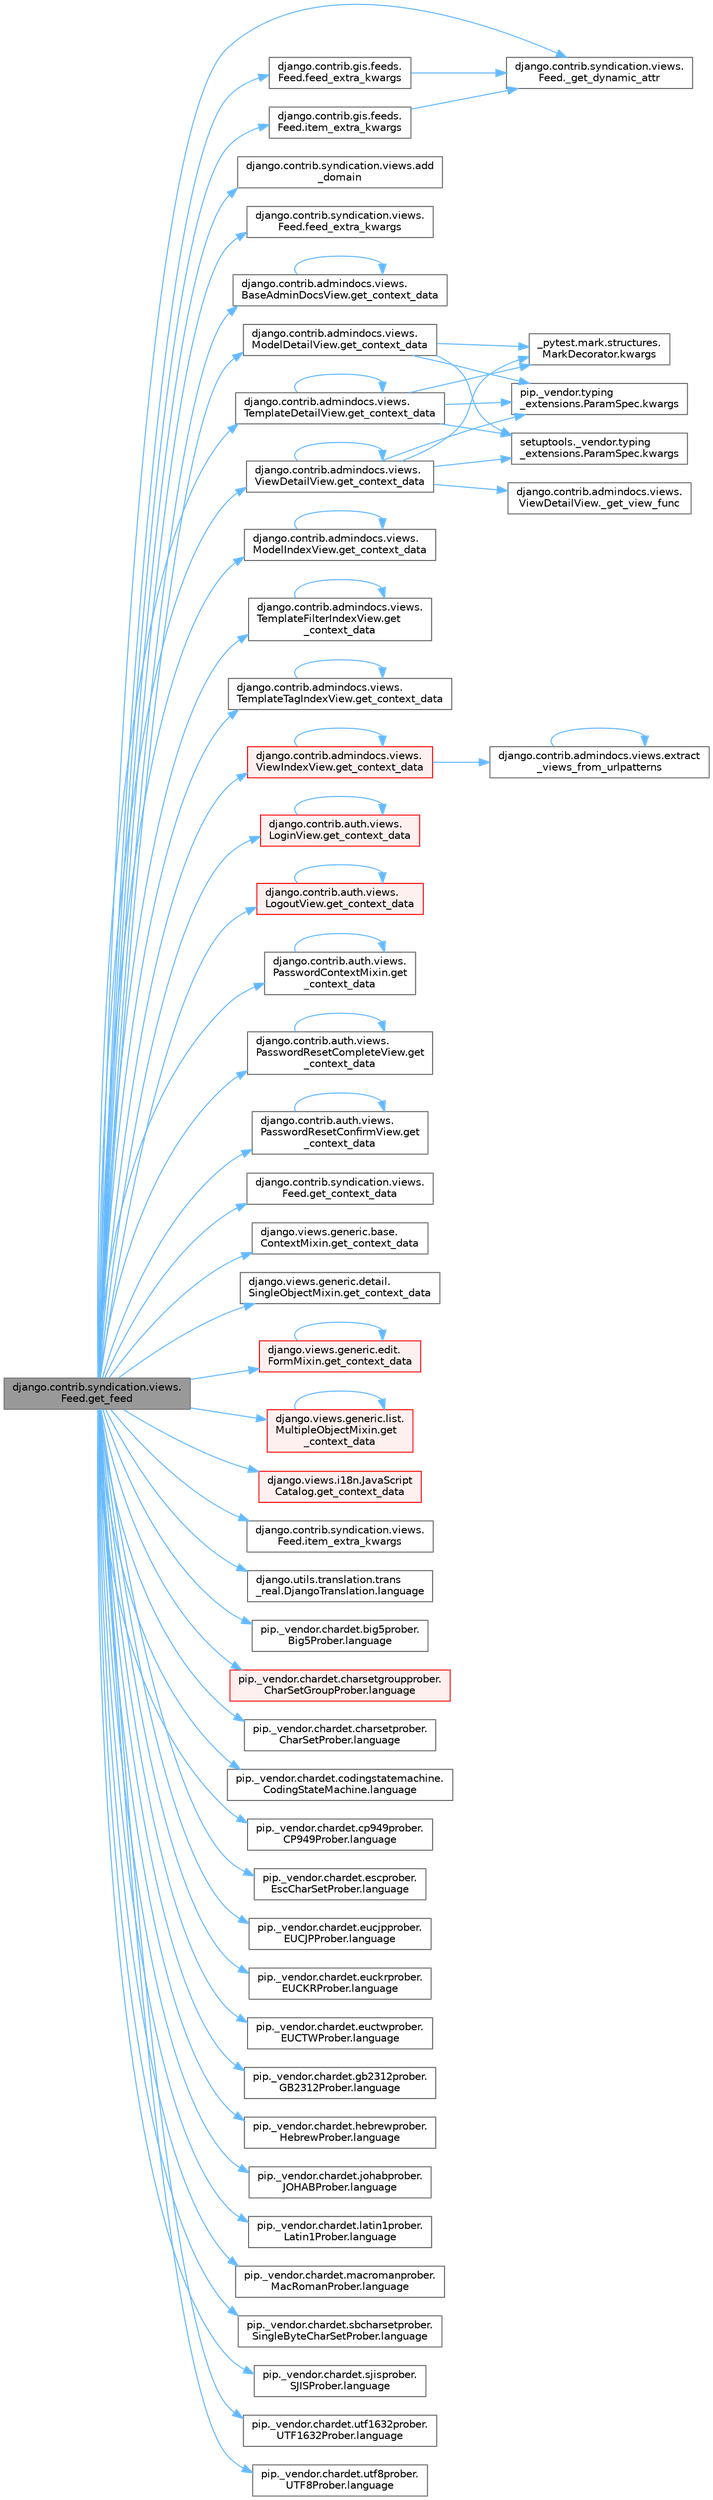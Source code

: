 digraph "django.contrib.syndication.views.Feed.get_feed"
{
 // LATEX_PDF_SIZE
  bgcolor="transparent";
  edge [fontname=Helvetica,fontsize=10,labelfontname=Helvetica,labelfontsize=10];
  node [fontname=Helvetica,fontsize=10,shape=box,height=0.2,width=0.4];
  rankdir="LR";
  Node1 [id="Node000001",label="django.contrib.syndication.views.\lFeed.get_feed",height=0.2,width=0.4,color="gray40", fillcolor="grey60", style="filled", fontcolor="black",tooltip=" "];
  Node1 -> Node2 [id="edge1_Node000001_Node000002",color="steelblue1",style="solid",tooltip=" "];
  Node2 [id="Node000002",label="django.contrib.syndication.views.\lFeed._get_dynamic_attr",height=0.2,width=0.4,color="grey40", fillcolor="white", style="filled",URL="$classdjango_1_1contrib_1_1syndication_1_1views_1_1_feed.html#a0567b104437c1501730818fd1728d95f",tooltip=" "];
  Node1 -> Node3 [id="edge2_Node000001_Node000003",color="steelblue1",style="solid",tooltip=" "];
  Node3 [id="Node000003",label="django.contrib.syndication.views.add\l_domain",height=0.2,width=0.4,color="grey40", fillcolor="white", style="filled",URL="$namespacedjango_1_1contrib_1_1syndication_1_1views.html#a6f07e365419b09da5b4c500b68591dac",tooltip=" "];
  Node1 -> Node4 [id="edge3_Node000001_Node000004",color="steelblue1",style="solid",tooltip=" "];
  Node4 [id="Node000004",label="django.contrib.gis.feeds.\lFeed.feed_extra_kwargs",height=0.2,width=0.4,color="grey40", fillcolor="white", style="filled",URL="$classdjango_1_1contrib_1_1gis_1_1feeds_1_1_feed.html#a7b741e2f863a676a8871ffa11f6d2d27",tooltip=" "];
  Node4 -> Node2 [id="edge4_Node000004_Node000002",color="steelblue1",style="solid",tooltip=" "];
  Node1 -> Node5 [id="edge5_Node000001_Node000005",color="steelblue1",style="solid",tooltip=" "];
  Node5 [id="Node000005",label="django.contrib.syndication.views.\lFeed.feed_extra_kwargs",height=0.2,width=0.4,color="grey40", fillcolor="white", style="filled",URL="$classdjango_1_1contrib_1_1syndication_1_1views_1_1_feed.html#a52172e19414f5fa0634768b1e51b4c10",tooltip=" "];
  Node1 -> Node6 [id="edge6_Node000001_Node000006",color="steelblue1",style="solid",tooltip=" "];
  Node6 [id="Node000006",label="django.contrib.admindocs.views.\lBaseAdminDocsView.get_context_data",height=0.2,width=0.4,color="grey40", fillcolor="white", style="filled",URL="$classdjango_1_1contrib_1_1admindocs_1_1views_1_1_base_admin_docs_view.html#ad1977df8246ae09f80c673f91a5eb3e0",tooltip=" "];
  Node6 -> Node6 [id="edge7_Node000006_Node000006",color="steelblue1",style="solid",tooltip=" "];
  Node1 -> Node7 [id="edge8_Node000001_Node000007",color="steelblue1",style="solid",tooltip=" "];
  Node7 [id="Node000007",label="django.contrib.admindocs.views.\lModelDetailView.get_context_data",height=0.2,width=0.4,color="grey40", fillcolor="white", style="filled",URL="$classdjango_1_1contrib_1_1admindocs_1_1views_1_1_model_detail_view.html#ab47f56f92052e9dccd08cad21d204acf",tooltip=" "];
  Node7 -> Node8 [id="edge9_Node000007_Node000008",color="steelblue1",style="solid",tooltip=" "];
  Node8 [id="Node000008",label="_pytest.mark.structures.\lMarkDecorator.kwargs",height=0.2,width=0.4,color="grey40", fillcolor="white", style="filled",URL="$class__pytest_1_1mark_1_1structures_1_1_mark_decorator.html#a07868e83e39f7b31121b611e3627a77c",tooltip=" "];
  Node7 -> Node9 [id="edge10_Node000007_Node000009",color="steelblue1",style="solid",tooltip=" "];
  Node9 [id="Node000009",label="pip._vendor.typing\l_extensions.ParamSpec.kwargs",height=0.2,width=0.4,color="grey40", fillcolor="white", style="filled",URL="$classpip_1_1__vendor_1_1typing__extensions_1_1_param_spec.html#a7533d6714916929b5b3c9ba8f94f1f90",tooltip=" "];
  Node7 -> Node10 [id="edge11_Node000007_Node000010",color="steelblue1",style="solid",tooltip=" "];
  Node10 [id="Node000010",label="setuptools._vendor.typing\l_extensions.ParamSpec.kwargs",height=0.2,width=0.4,color="grey40", fillcolor="white", style="filled",URL="$classsetuptools_1_1__vendor_1_1typing__extensions_1_1_param_spec.html#a3ffadc8575bdbfca5ad02298256b6213",tooltip=" "];
  Node1 -> Node11 [id="edge12_Node000001_Node000011",color="steelblue1",style="solid",tooltip=" "];
  Node11 [id="Node000011",label="django.contrib.admindocs.views.\lModelIndexView.get_context_data",height=0.2,width=0.4,color="grey40", fillcolor="white", style="filled",URL="$classdjango_1_1contrib_1_1admindocs_1_1views_1_1_model_index_view.html#a2cafc5066d3889b5da54d4385716088d",tooltip=" "];
  Node11 -> Node11 [id="edge13_Node000011_Node000011",color="steelblue1",style="solid",tooltip=" "];
  Node1 -> Node12 [id="edge14_Node000001_Node000012",color="steelblue1",style="solid",tooltip=" "];
  Node12 [id="Node000012",label="django.contrib.admindocs.views.\lTemplateDetailView.get_context_data",height=0.2,width=0.4,color="grey40", fillcolor="white", style="filled",URL="$classdjango_1_1contrib_1_1admindocs_1_1views_1_1_template_detail_view.html#acf9a801a852b0a8390e8e5c2961fad75",tooltip=" "];
  Node12 -> Node12 [id="edge15_Node000012_Node000012",color="steelblue1",style="solid",tooltip=" "];
  Node12 -> Node8 [id="edge16_Node000012_Node000008",color="steelblue1",style="solid",tooltip=" "];
  Node12 -> Node9 [id="edge17_Node000012_Node000009",color="steelblue1",style="solid",tooltip=" "];
  Node12 -> Node10 [id="edge18_Node000012_Node000010",color="steelblue1",style="solid",tooltip=" "];
  Node1 -> Node13 [id="edge19_Node000001_Node000013",color="steelblue1",style="solid",tooltip=" "];
  Node13 [id="Node000013",label="django.contrib.admindocs.views.\lTemplateFilterIndexView.get\l_context_data",height=0.2,width=0.4,color="grey40", fillcolor="white", style="filled",URL="$classdjango_1_1contrib_1_1admindocs_1_1views_1_1_template_filter_index_view.html#abebb2f0d54cb96b176adaf845ebe92dd",tooltip=" "];
  Node13 -> Node13 [id="edge20_Node000013_Node000013",color="steelblue1",style="solid",tooltip=" "];
  Node1 -> Node14 [id="edge21_Node000001_Node000014",color="steelblue1",style="solid",tooltip=" "];
  Node14 [id="Node000014",label="django.contrib.admindocs.views.\lTemplateTagIndexView.get_context_data",height=0.2,width=0.4,color="grey40", fillcolor="white", style="filled",URL="$classdjango_1_1contrib_1_1admindocs_1_1views_1_1_template_tag_index_view.html#ab79bfaba91e0080ce211f9f01f6917c0",tooltip=" "];
  Node14 -> Node14 [id="edge22_Node000014_Node000014",color="steelblue1",style="solid",tooltip=" "];
  Node1 -> Node15 [id="edge23_Node000001_Node000015",color="steelblue1",style="solid",tooltip=" "];
  Node15 [id="Node000015",label="django.contrib.admindocs.views.\lViewDetailView.get_context_data",height=0.2,width=0.4,color="grey40", fillcolor="white", style="filled",URL="$classdjango_1_1contrib_1_1admindocs_1_1views_1_1_view_detail_view.html#a24356154e604e5de8fb0c612f12df44c",tooltip=" "];
  Node15 -> Node16 [id="edge24_Node000015_Node000016",color="steelblue1",style="solid",tooltip=" "];
  Node16 [id="Node000016",label="django.contrib.admindocs.views.\lViewDetailView._get_view_func",height=0.2,width=0.4,color="grey40", fillcolor="white", style="filled",URL="$classdjango_1_1contrib_1_1admindocs_1_1views_1_1_view_detail_view.html#a06359bba9152e25b07e841dc8393c268",tooltip=" "];
  Node15 -> Node15 [id="edge25_Node000015_Node000015",color="steelblue1",style="solid",tooltip=" "];
  Node15 -> Node8 [id="edge26_Node000015_Node000008",color="steelblue1",style="solid",tooltip=" "];
  Node15 -> Node9 [id="edge27_Node000015_Node000009",color="steelblue1",style="solid",tooltip=" "];
  Node15 -> Node10 [id="edge28_Node000015_Node000010",color="steelblue1",style="solid",tooltip=" "];
  Node1 -> Node17 [id="edge29_Node000001_Node000017",color="steelblue1",style="solid",tooltip=" "];
  Node17 [id="Node000017",label="django.contrib.admindocs.views.\lViewIndexView.get_context_data",height=0.2,width=0.4,color="red", fillcolor="#FFF0F0", style="filled",URL="$classdjango_1_1contrib_1_1admindocs_1_1views_1_1_view_index_view.html#a4b569a4ca12823c1ee6b26d5cafa2946",tooltip=" "];
  Node17 -> Node18 [id="edge30_Node000017_Node000018",color="steelblue1",style="solid",tooltip=" "];
  Node18 [id="Node000018",label="django.contrib.admindocs.views.extract\l_views_from_urlpatterns",height=0.2,width=0.4,color="grey40", fillcolor="white", style="filled",URL="$namespacedjango_1_1contrib_1_1admindocs_1_1views.html#a06b5c8cf3f7f7e66184d69fead4a8802",tooltip=" "];
  Node18 -> Node18 [id="edge31_Node000018_Node000018",color="steelblue1",style="solid",tooltip=" "];
  Node17 -> Node17 [id="edge32_Node000017_Node000017",color="steelblue1",style="solid",tooltip=" "];
  Node1 -> Node20 [id="edge33_Node000001_Node000020",color="steelblue1",style="solid",tooltip=" "];
  Node20 [id="Node000020",label="django.contrib.auth.views.\lLoginView.get_context_data",height=0.2,width=0.4,color="red", fillcolor="#FFF0F0", style="filled",URL="$classdjango_1_1contrib_1_1auth_1_1views_1_1_login_view.html#a5acd74035066c40850101f1d9643e328",tooltip=" "];
  Node20 -> Node20 [id="edge34_Node000020_Node000020",color="steelblue1",style="solid",tooltip=" "];
  Node1 -> Node1618 [id="edge35_Node000001_Node001618",color="steelblue1",style="solid",tooltip=" "];
  Node1618 [id="Node001618",label="django.contrib.auth.views.\lLogoutView.get_context_data",height=0.2,width=0.4,color="red", fillcolor="#FFF0F0", style="filled",URL="$classdjango_1_1contrib_1_1auth_1_1views_1_1_logout_view.html#afab0ac15cb452acb486a3f7b9747e43b",tooltip=" "];
  Node1618 -> Node1618 [id="edge36_Node001618_Node001618",color="steelblue1",style="solid",tooltip=" "];
  Node1 -> Node1619 [id="edge37_Node000001_Node001619",color="steelblue1",style="solid",tooltip=" "];
  Node1619 [id="Node001619",label="django.contrib.auth.views.\lPasswordContextMixin.get\l_context_data",height=0.2,width=0.4,color="grey40", fillcolor="white", style="filled",URL="$classdjango_1_1contrib_1_1auth_1_1views_1_1_password_context_mixin.html#abfa1dd6ee631ec41ba3af37934f34f8b",tooltip=" "];
  Node1619 -> Node1619 [id="edge38_Node001619_Node001619",color="steelblue1",style="solid",tooltip=" "];
  Node1 -> Node1620 [id="edge39_Node000001_Node001620",color="steelblue1",style="solid",tooltip=" "];
  Node1620 [id="Node001620",label="django.contrib.auth.views.\lPasswordResetCompleteView.get\l_context_data",height=0.2,width=0.4,color="grey40", fillcolor="white", style="filled",URL="$classdjango_1_1contrib_1_1auth_1_1views_1_1_password_reset_complete_view.html#ac9084a6483335be8ccdcb9dcf9a326be",tooltip=" "];
  Node1620 -> Node1620 [id="edge40_Node001620_Node001620",color="steelblue1",style="solid",tooltip=" "];
  Node1 -> Node1621 [id="edge41_Node000001_Node001621",color="steelblue1",style="solid",tooltip=" "];
  Node1621 [id="Node001621",label="django.contrib.auth.views.\lPasswordResetConfirmView.get\l_context_data",height=0.2,width=0.4,color="grey40", fillcolor="white", style="filled",URL="$classdjango_1_1contrib_1_1auth_1_1views_1_1_password_reset_confirm_view.html#a77ff55a7f0e6851ab586ce0646bfd930",tooltip=" "];
  Node1621 -> Node1621 [id="edge42_Node001621_Node001621",color="steelblue1",style="solid",tooltip=" "];
  Node1 -> Node1622 [id="edge43_Node000001_Node001622",color="steelblue1",style="solid",tooltip=" "];
  Node1622 [id="Node001622",label="django.contrib.syndication.views.\lFeed.get_context_data",height=0.2,width=0.4,color="grey40", fillcolor="white", style="filled",URL="$classdjango_1_1contrib_1_1syndication_1_1views_1_1_feed.html#aa7cc4ffba3c1e2770e414165e68c04d8",tooltip=" "];
  Node1 -> Node1623 [id="edge44_Node000001_Node001623",color="steelblue1",style="solid",tooltip=" "];
  Node1623 [id="Node001623",label="django.views.generic.base.\lContextMixin.get_context_data",height=0.2,width=0.4,color="grey40", fillcolor="white", style="filled",URL="$classdjango_1_1views_1_1generic_1_1base_1_1_context_mixin.html#aaa6a8d481ad2832dc061072e13f55d7c",tooltip=" "];
  Node1 -> Node1624 [id="edge45_Node000001_Node001624",color="steelblue1",style="solid",tooltip=" "];
  Node1624 [id="Node001624",label="django.views.generic.detail.\lSingleObjectMixin.get_context_data",height=0.2,width=0.4,color="grey40", fillcolor="white", style="filled",URL="$classdjango_1_1views_1_1generic_1_1detail_1_1_single_object_mixin.html#a260b2c9bd6afb81c025d873cd225df5b",tooltip=" "];
  Node1 -> Node1625 [id="edge46_Node000001_Node001625",color="steelblue1",style="solid",tooltip=" "];
  Node1625 [id="Node001625",label="django.views.generic.edit.\lFormMixin.get_context_data",height=0.2,width=0.4,color="red", fillcolor="#FFF0F0", style="filled",URL="$classdjango_1_1views_1_1generic_1_1edit_1_1_form_mixin.html#acde4b1eaeec02ebbce51ac4355653d5b",tooltip=" "];
  Node1625 -> Node1625 [id="edge47_Node001625_Node001625",color="steelblue1",style="solid",tooltip=" "];
  Node1 -> Node1671 [id="edge48_Node000001_Node001671",color="steelblue1",style="solid",tooltip=" "];
  Node1671 [id="Node001671",label="django.views.generic.list.\lMultipleObjectMixin.get\l_context_data",height=0.2,width=0.4,color="red", fillcolor="#FFF0F0", style="filled",URL="$classdjango_1_1views_1_1generic_1_1list_1_1_multiple_object_mixin.html#a10a1d27aca6a731b33b4b0bbcbdfd6f7",tooltip=" "];
  Node1671 -> Node1671 [id="edge49_Node001671_Node001671",color="steelblue1",style="solid",tooltip=" "];
  Node1 -> Node1682 [id="edge50_Node000001_Node001682",color="steelblue1",style="solid",tooltip=" "];
  Node1682 [id="Node001682",label="django.views.i18n.JavaScript\lCatalog.get_context_data",height=0.2,width=0.4,color="red", fillcolor="#FFF0F0", style="filled",URL="$classdjango_1_1views_1_1i18n_1_1_java_script_catalog.html#ac5b55c2c1f5afddde1e9485b382e2aa0",tooltip=" "];
  Node1 -> Node4530 [id="edge51_Node000001_Node004530",color="steelblue1",style="solid",tooltip=" "];
  Node4530 [id="Node004530",label="django.contrib.gis.feeds.\lFeed.item_extra_kwargs",height=0.2,width=0.4,color="grey40", fillcolor="white", style="filled",URL="$classdjango_1_1contrib_1_1gis_1_1feeds_1_1_feed.html#a26a31ff3677e99e72762c91e42becd0e",tooltip=" "];
  Node4530 -> Node2 [id="edge52_Node004530_Node000002",color="steelblue1",style="solid",tooltip=" "];
  Node1 -> Node4531 [id="edge53_Node000001_Node004531",color="steelblue1",style="solid",tooltip=" "];
  Node4531 [id="Node004531",label="django.contrib.syndication.views.\lFeed.item_extra_kwargs",height=0.2,width=0.4,color="grey40", fillcolor="white", style="filled",URL="$classdjango_1_1contrib_1_1syndication_1_1views_1_1_feed.html#a8ca05e0572e21391265bcc2d722539b3",tooltip=" "];
  Node1 -> Node3972 [id="edge54_Node000001_Node003972",color="steelblue1",style="solid",tooltip=" "];
  Node3972 [id="Node003972",label="django.utils.translation.trans\l_real.DjangoTranslation.language",height=0.2,width=0.4,color="grey40", fillcolor="white", style="filled",URL="$classdjango_1_1utils_1_1translation_1_1trans__real_1_1_django_translation.html#a9579fee11ad113fe5abee260b7de6fec",tooltip=" "];
  Node1 -> Node3973 [id="edge55_Node000001_Node003973",color="steelblue1",style="solid",tooltip=" "];
  Node3973 [id="Node003973",label="pip._vendor.chardet.big5prober.\lBig5Prober.language",height=0.2,width=0.4,color="grey40", fillcolor="white", style="filled",URL="$classpip_1_1__vendor_1_1chardet_1_1big5prober_1_1_big5_prober.html#ae12e41867c7fe4d7e1706b0769fb7fbb",tooltip=" "];
  Node1 -> Node3974 [id="edge56_Node000001_Node003974",color="steelblue1",style="solid",tooltip=" "];
  Node3974 [id="Node003974",label="pip._vendor.chardet.charsetgroupprober.\lCharSetGroupProber.language",height=0.2,width=0.4,color="red", fillcolor="#FFF0F0", style="filled",URL="$classpip_1_1__vendor_1_1chardet_1_1charsetgroupprober_1_1_char_set_group_prober.html#a4eed2755176d79c1d176c7500400f899",tooltip=" "];
  Node1 -> Node3975 [id="edge57_Node000001_Node003975",color="steelblue1",style="solid",tooltip=" "];
  Node3975 [id="Node003975",label="pip._vendor.chardet.charsetprober.\lCharSetProber.language",height=0.2,width=0.4,color="grey40", fillcolor="white", style="filled",URL="$classpip_1_1__vendor_1_1chardet_1_1charsetprober_1_1_char_set_prober.html#a6bad32bc708dc584d44c96c2931b6cfd",tooltip=" "];
  Node1 -> Node3976 [id="edge58_Node000001_Node003976",color="steelblue1",style="solid",tooltip=" "];
  Node3976 [id="Node003976",label="pip._vendor.chardet.codingstatemachine.\lCodingStateMachine.language",height=0.2,width=0.4,color="grey40", fillcolor="white", style="filled",URL="$classpip_1_1__vendor_1_1chardet_1_1codingstatemachine_1_1_coding_state_machine.html#af42f7f1131da9ff1ce195dcee8c1d6a3",tooltip=" "];
  Node1 -> Node3977 [id="edge59_Node000001_Node003977",color="steelblue1",style="solid",tooltip=" "];
  Node3977 [id="Node003977",label="pip._vendor.chardet.cp949prober.\lCP949Prober.language",height=0.2,width=0.4,color="grey40", fillcolor="white", style="filled",URL="$classpip_1_1__vendor_1_1chardet_1_1cp949prober_1_1_c_p949_prober.html#a2116d15434667537f29388516f3e1a2e",tooltip=" "];
  Node1 -> Node3978 [id="edge60_Node000001_Node003978",color="steelblue1",style="solid",tooltip=" "];
  Node3978 [id="Node003978",label="pip._vendor.chardet.escprober.\lEscCharSetProber.language",height=0.2,width=0.4,color="grey40", fillcolor="white", style="filled",URL="$classpip_1_1__vendor_1_1chardet_1_1escprober_1_1_esc_char_set_prober.html#acdb470db9b640c5e99b9fd0acd343d3a",tooltip=" "];
  Node1 -> Node3979 [id="edge61_Node000001_Node003979",color="steelblue1",style="solid",tooltip=" "];
  Node3979 [id="Node003979",label="pip._vendor.chardet.eucjpprober.\lEUCJPProber.language",height=0.2,width=0.4,color="grey40", fillcolor="white", style="filled",URL="$classpip_1_1__vendor_1_1chardet_1_1eucjpprober_1_1_e_u_c_j_p_prober.html#a78e1b1b0b1ea288a83a25721dd5d3e33",tooltip=" "];
  Node1 -> Node3980 [id="edge62_Node000001_Node003980",color="steelblue1",style="solid",tooltip=" "];
  Node3980 [id="Node003980",label="pip._vendor.chardet.euckrprober.\lEUCKRProber.language",height=0.2,width=0.4,color="grey40", fillcolor="white", style="filled",URL="$classpip_1_1__vendor_1_1chardet_1_1euckrprober_1_1_e_u_c_k_r_prober.html#a7a210acb318e19a0eaeeffe8ea1131d8",tooltip=" "];
  Node1 -> Node3981 [id="edge63_Node000001_Node003981",color="steelblue1",style="solid",tooltip=" "];
  Node3981 [id="Node003981",label="pip._vendor.chardet.euctwprober.\lEUCTWProber.language",height=0.2,width=0.4,color="grey40", fillcolor="white", style="filled",URL="$classpip_1_1__vendor_1_1chardet_1_1euctwprober_1_1_e_u_c_t_w_prober.html#aad577675c9092c8ad6e543011ff4a988",tooltip=" "];
  Node1 -> Node3982 [id="edge64_Node000001_Node003982",color="steelblue1",style="solid",tooltip=" "];
  Node3982 [id="Node003982",label="pip._vendor.chardet.gb2312prober.\lGB2312Prober.language",height=0.2,width=0.4,color="grey40", fillcolor="white", style="filled",URL="$classpip_1_1__vendor_1_1chardet_1_1gb2312prober_1_1_g_b2312_prober.html#a4e9131933352946599a20603d7e3bf41",tooltip=" "];
  Node1 -> Node3983 [id="edge65_Node000001_Node003983",color="steelblue1",style="solid",tooltip=" "];
  Node3983 [id="Node003983",label="pip._vendor.chardet.hebrewprober.\lHebrewProber.language",height=0.2,width=0.4,color="grey40", fillcolor="white", style="filled",URL="$classpip_1_1__vendor_1_1chardet_1_1hebrewprober_1_1_hebrew_prober.html#a525b16f45c880d2b7438b5080e1e8663",tooltip=" "];
  Node1 -> Node3984 [id="edge66_Node000001_Node003984",color="steelblue1",style="solid",tooltip=" "];
  Node3984 [id="Node003984",label="pip._vendor.chardet.johabprober.\lJOHABProber.language",height=0.2,width=0.4,color="grey40", fillcolor="white", style="filled",URL="$classpip_1_1__vendor_1_1chardet_1_1johabprober_1_1_j_o_h_a_b_prober.html#a087f3784ea1caf76bef5fcea90f573b7",tooltip=" "];
  Node1 -> Node3985 [id="edge67_Node000001_Node003985",color="steelblue1",style="solid",tooltip=" "];
  Node3985 [id="Node003985",label="pip._vendor.chardet.latin1prober.\lLatin1Prober.language",height=0.2,width=0.4,color="grey40", fillcolor="white", style="filled",URL="$classpip_1_1__vendor_1_1chardet_1_1latin1prober_1_1_latin1_prober.html#a0ac3b8d64a75530506012d2ced24dd10",tooltip=" "];
  Node1 -> Node3986 [id="edge68_Node000001_Node003986",color="steelblue1",style="solid",tooltip=" "];
  Node3986 [id="Node003986",label="pip._vendor.chardet.macromanprober.\lMacRomanProber.language",height=0.2,width=0.4,color="grey40", fillcolor="white", style="filled",URL="$classpip_1_1__vendor_1_1chardet_1_1macromanprober_1_1_mac_roman_prober.html#ae6c60c13f3f02ddc7a9d1ee62717b290",tooltip=" "];
  Node1 -> Node3987 [id="edge69_Node000001_Node003987",color="steelblue1",style="solid",tooltip=" "];
  Node3987 [id="Node003987",label="pip._vendor.chardet.sbcharsetprober.\lSingleByteCharSetProber.language",height=0.2,width=0.4,color="grey40", fillcolor="white", style="filled",URL="$classpip_1_1__vendor_1_1chardet_1_1sbcharsetprober_1_1_single_byte_char_set_prober.html#affceb453e1601741c244b66e97401ec5",tooltip=" "];
  Node1 -> Node3988 [id="edge70_Node000001_Node003988",color="steelblue1",style="solid",tooltip=" "];
  Node3988 [id="Node003988",label="pip._vendor.chardet.sjisprober.\lSJISProber.language",height=0.2,width=0.4,color="grey40", fillcolor="white", style="filled",URL="$classpip_1_1__vendor_1_1chardet_1_1sjisprober_1_1_s_j_i_s_prober.html#afc8e8e9b34b07b2742ccbfd2df1b1f68",tooltip=" "];
  Node1 -> Node3989 [id="edge71_Node000001_Node003989",color="steelblue1",style="solid",tooltip=" "];
  Node3989 [id="Node003989",label="pip._vendor.chardet.utf1632prober.\lUTF1632Prober.language",height=0.2,width=0.4,color="grey40", fillcolor="white", style="filled",URL="$classpip_1_1__vendor_1_1chardet_1_1utf1632prober_1_1_u_t_f1632_prober.html#a9603f3ca8c4523db12e8368d902b9529",tooltip=" "];
  Node1 -> Node3990 [id="edge72_Node000001_Node003990",color="steelblue1",style="solid",tooltip=" "];
  Node3990 [id="Node003990",label="pip._vendor.chardet.utf8prober.\lUTF8Prober.language",height=0.2,width=0.4,color="grey40", fillcolor="white", style="filled",URL="$classpip_1_1__vendor_1_1chardet_1_1utf8prober_1_1_u_t_f8_prober.html#a7f2741eeff170bb1278c135f7edcf9e0",tooltip=" "];
}
